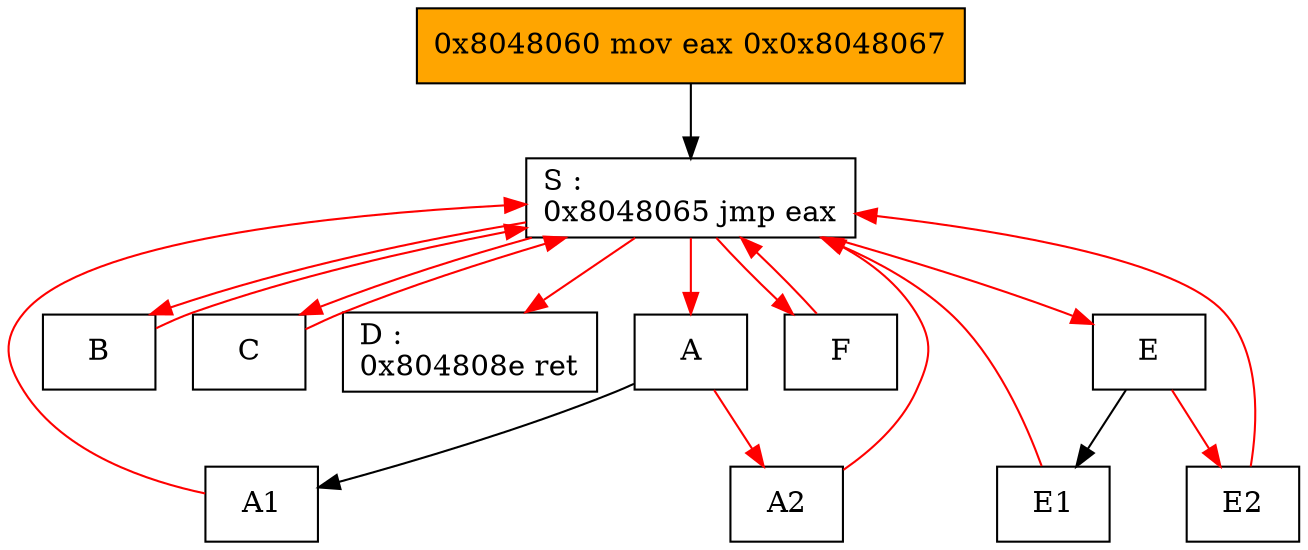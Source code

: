 digraph G {
fontname=cmr10;
"ep" [labeljust=r,label="0x8048060 mov eax 0x0x8048067\l", shape=box, style="filled", fillcolor=orange]
"S" [label="S :\l0x8048065 jmp eax\l", shape=box, style="filled", fillcolor=white]
"A" [labeljust=r,label="A", shape=box, style="filled", fillcolor=white]
"A1" [labeljust=r,label="A1", shape=box, style="filled", fillcolor=white]
"A2" [labeljust=r,label="A2", shape=box, style="filled", fillcolor=white]
"B" [labeljust=r,label="B", shape=box, style="filled", fillcolor=white]
"C" [labeljust=r,label="C", shape=box, style="filled", fillcolor=white]
"D" [label="D :\l0x804808e ret\l", shape=box, style="filled", fillcolor=white]
"E" [labeljust=r,label="E", shape=box, style="filled", fillcolor=white]
"E1" [labeljust=r,label="E1", shape=box, style="filled", fillcolor=white]
"E2" [labeljust=r,label="E2", shape=box, style="filled", fillcolor=white]
"F" [labeljust=r,label="F", shape=box, style="filled", fillcolor=white]
"ep" -> "S" [color=black]
"S" -> "A" [color=red]
"A" -> "A1" [color=black]
"A" -> "A2" [color=red]
"S" -> "B" [color=red]
"S" -> "C" [color=red]
"S" -> "D" [color=red]
"S" -> "E" [color=red]
"E" -> "E1" [color=black]
"E" -> "E2" [color=red]
"S" -> "F" [color=red]
"A1" -> "S" [color=red]
"A2" -> "S" [color=red]
"B" -> "S" [color=red]
"C" -> "S" [color=red]
"E1" -> "S" [color=red]
"E2" -> "S" [color=red]
"F" -> "S" [color=red]
}
